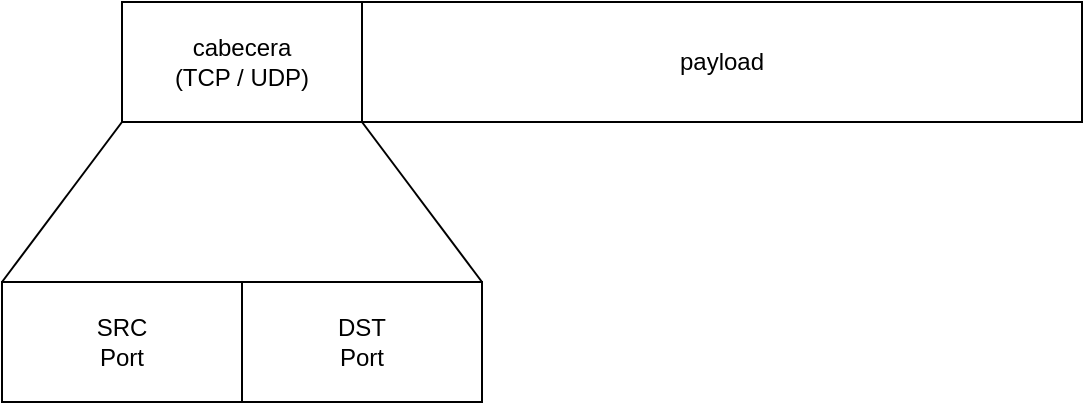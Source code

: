 <mxfile version="28.2.4">
  <diagram name="Page-1" id="MdtQHWE365CePKhpas0K">
    <mxGraphModel dx="705" dy="878" grid="1" gridSize="10" guides="1" tooltips="1" connect="1" arrows="1" fold="1" page="1" pageScale="1" pageWidth="827" pageHeight="1169" math="0" shadow="0">
      <root>
        <mxCell id="0" />
        <mxCell id="1" parent="0" />
        <mxCell id="swcF4yVY9mTizSjtmD6w-1" value="" style="group" vertex="1" connectable="0" parent="1">
          <mxGeometry x="144" y="484" width="540" height="200" as="geometry" />
        </mxCell>
        <mxCell id="swcF4yVY9mTizSjtmD6w-2" style="edgeStyle=none;curved=1;rounded=0;orthogonalLoop=1;jettySize=auto;html=1;exitX=1;exitY=1;exitDx=0;exitDy=0;fontSize=12;startSize=8;endSize=8;entryX=1;entryY=0;entryDx=0;entryDy=0;endArrow=none;endFill=0;" edge="1" parent="swcF4yVY9mTizSjtmD6w-1" source="swcF4yVY9mTizSjtmD6w-4" target="swcF4yVY9mTizSjtmD6w-7">
          <mxGeometry relative="1" as="geometry">
            <mxPoint x="400" y="130" as="targetPoint" />
          </mxGeometry>
        </mxCell>
        <mxCell id="swcF4yVY9mTizSjtmD6w-3" style="edgeStyle=none;curved=1;rounded=0;orthogonalLoop=1;jettySize=auto;html=1;exitX=0;exitY=1;exitDx=0;exitDy=0;entryX=0;entryY=0;entryDx=0;entryDy=0;fontSize=12;startSize=8;endSize=8;endArrow=none;endFill=0;" edge="1" parent="swcF4yVY9mTizSjtmD6w-1" source="swcF4yVY9mTizSjtmD6w-4" target="swcF4yVY9mTizSjtmD6w-6">
          <mxGeometry relative="1" as="geometry">
            <mxPoint x="-60" y="140" as="targetPoint" />
          </mxGeometry>
        </mxCell>
        <mxCell id="swcF4yVY9mTizSjtmD6w-4" value="&lt;div&gt;cabecera&lt;/div&gt;&lt;div&gt;(TCP / UDP)&lt;/div&gt;" style="rounded=0;whiteSpace=wrap;html=1;" vertex="1" parent="swcF4yVY9mTizSjtmD6w-1">
          <mxGeometry x="60" width="120" height="60" as="geometry" />
        </mxCell>
        <mxCell id="swcF4yVY9mTizSjtmD6w-5" value="payload" style="rounded=0;whiteSpace=wrap;html=1;fontColor=light-dark(#000000,#FFFF00);" vertex="1" parent="swcF4yVY9mTizSjtmD6w-1">
          <mxGeometry x="180" width="360" height="60" as="geometry" />
        </mxCell>
        <mxCell id="swcF4yVY9mTizSjtmD6w-6" value="&lt;div&gt;SRC&lt;/div&gt;&lt;div&gt;Port&lt;/div&gt;" style="rounded=0;whiteSpace=wrap;html=1;fontColor=light-dark(#000000,#00FFFF);" vertex="1" parent="swcF4yVY9mTizSjtmD6w-1">
          <mxGeometry y="140" width="120" height="60" as="geometry" />
        </mxCell>
        <mxCell id="swcF4yVY9mTizSjtmD6w-7" value="&lt;div&gt;DST&lt;/div&gt;&lt;div&gt;Port&lt;/div&gt;" style="rounded=0;whiteSpace=wrap;html=1;fontColor=light-dark(#000000,#FF00FF);" vertex="1" parent="swcF4yVY9mTizSjtmD6w-1">
          <mxGeometry x="120" y="140" width="120" height="60" as="geometry" />
        </mxCell>
      </root>
    </mxGraphModel>
  </diagram>
</mxfile>
